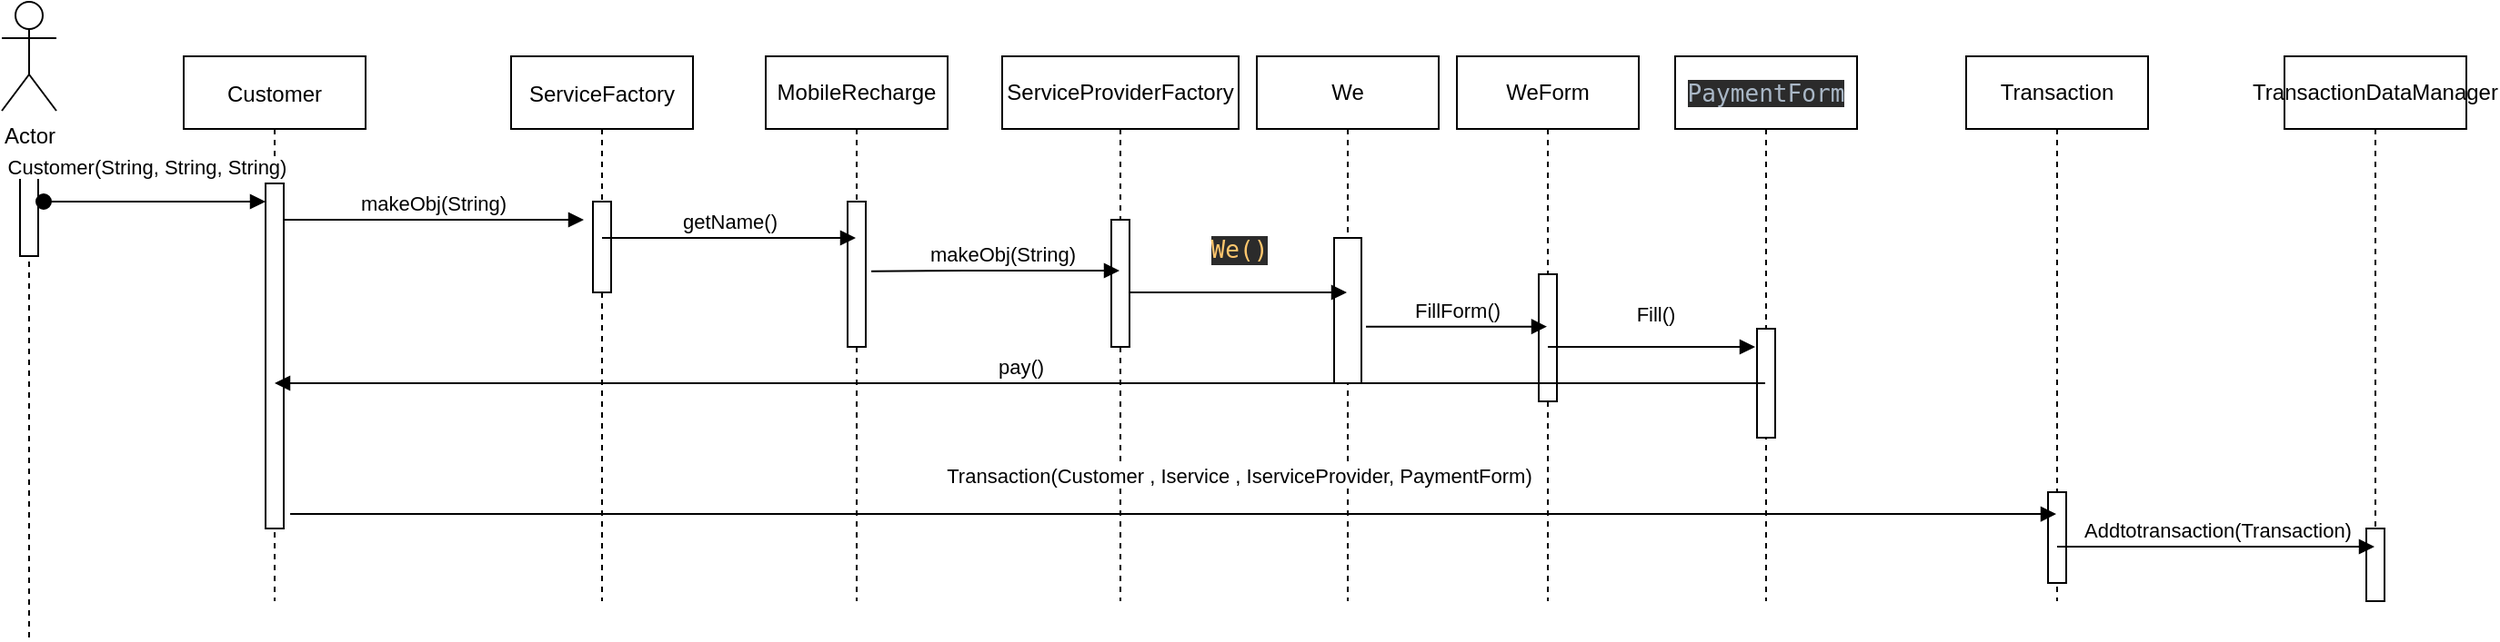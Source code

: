 <mxfile version="13.9.9" type="device"><diagram id="kgpKYQtTHZ0yAKxKKP6v" name="Page-1"><mxGraphModel dx="1285" dy="581" grid="1" gridSize="10" guides="1" tooltips="1" connect="1" arrows="1" fold="1" page="1" pageScale="1" pageWidth="850" pageHeight="1100" math="0" shadow="0"><root><mxCell id="0"/><mxCell id="1" parent="0"/><mxCell id="3nuBFxr9cyL0pnOWT2aG-1" value="Customer" style="shape=umlLifeline;perimeter=lifelinePerimeter;container=1;collapsible=0;recursiveResize=0;rounded=0;shadow=0;strokeWidth=1;" parent="1" vertex="1"><mxGeometry x="120" y="80" width="100" height="300" as="geometry"/></mxCell><mxCell id="3nuBFxr9cyL0pnOWT2aG-2" value="" style="points=[];perimeter=orthogonalPerimeter;rounded=0;shadow=0;strokeWidth=1;" parent="3nuBFxr9cyL0pnOWT2aG-1" vertex="1"><mxGeometry x="45" y="70" width="10" height="190" as="geometry"/></mxCell><mxCell id="3nuBFxr9cyL0pnOWT2aG-5" value="ServiceFactory" style="shape=umlLifeline;perimeter=lifelinePerimeter;container=1;collapsible=0;recursiveResize=0;rounded=0;shadow=0;strokeWidth=1;" parent="1" vertex="1"><mxGeometry x="300" y="80" width="100" height="300" as="geometry"/></mxCell><mxCell id="3nuBFxr9cyL0pnOWT2aG-6" value="" style="points=[];perimeter=orthogonalPerimeter;rounded=0;shadow=0;strokeWidth=1;" parent="3nuBFxr9cyL0pnOWT2aG-5" vertex="1"><mxGeometry x="45" y="80" width="10" height="50" as="geometry"/></mxCell><mxCell id="3nuBFxr9cyL0pnOWT2aG-8" value="makeObj(String)" style="verticalAlign=bottom;endArrow=block;shadow=0;strokeWidth=1;" parent="1" source="3nuBFxr9cyL0pnOWT2aG-2" edge="1"><mxGeometry relative="1" as="geometry"><mxPoint x="275" y="160" as="sourcePoint"/><mxPoint x="340" y="170" as="targetPoint"/><Array as="points"><mxPoint x="240" y="170"/></Array><mxPoint as="offset"/></mxGeometry></mxCell><mxCell id="lMZByvWwxEHfFOF-AOfm-1" value="Actor" style="shape=umlActor;verticalLabelPosition=bottom;verticalAlign=top;html=1;outlineConnect=0;" vertex="1" parent="1"><mxGeometry x="20" y="50" width="30" height="60" as="geometry"/></mxCell><mxCell id="lMZByvWwxEHfFOF-AOfm-3" value="" style="endArrow=none;dashed=1;html=1;" edge="1" parent="1" source="lMZByvWwxEHfFOF-AOfm-4"><mxGeometry width="50" height="50" relative="1" as="geometry"><mxPoint x="40" y="400" as="sourcePoint"/><mxPoint x="35" y="140" as="targetPoint"/></mxGeometry></mxCell><mxCell id="lMZByvWwxEHfFOF-AOfm-4" value="" style="html=1;points=[];perimeter=orthogonalPerimeter;" vertex="1" parent="1"><mxGeometry x="30" y="140" width="10" height="50" as="geometry"/></mxCell><mxCell id="lMZByvWwxEHfFOF-AOfm-5" value="" style="endArrow=none;dashed=1;html=1;" edge="1" parent="1" target="lMZByvWwxEHfFOF-AOfm-4"><mxGeometry width="50" height="50" relative="1" as="geometry"><mxPoint x="35" y="400" as="sourcePoint"/><mxPoint x="40" y="140" as="targetPoint"/><Array as="points"><mxPoint x="35" y="290"/></Array></mxGeometry></mxCell><mxCell id="3nuBFxr9cyL0pnOWT2aG-3" value="Customer(String, String, String)" style="verticalAlign=bottom;startArrow=oval;endArrow=block;startSize=8;shadow=0;strokeWidth=1;" parent="1" target="3nuBFxr9cyL0pnOWT2aG-2" edge="1"><mxGeometry x="-0.066" y="10" relative="1" as="geometry"><mxPoint x="43" y="160" as="sourcePoint"/><Array as="points"><mxPoint x="100" y="160"/></Array><mxPoint as="offset"/></mxGeometry></mxCell><mxCell id="lMZByvWwxEHfFOF-AOfm-7" value="MobileRecharge" style="shape=umlLifeline;perimeter=lifelinePerimeter;whiteSpace=wrap;html=1;container=1;collapsible=0;recursiveResize=0;outlineConnect=0;" vertex="1" parent="1"><mxGeometry x="440" y="80" width="100" height="300" as="geometry"/></mxCell><mxCell id="lMZByvWwxEHfFOF-AOfm-9" value="" style="html=1;points=[];perimeter=orthogonalPerimeter;" vertex="1" parent="lMZByvWwxEHfFOF-AOfm-7"><mxGeometry x="45" y="80" width="10" height="80" as="geometry"/></mxCell><mxCell id="lMZByvWwxEHfFOF-AOfm-8" value="getName()" style="html=1;verticalAlign=bottom;endArrow=block;" edge="1" parent="1"><mxGeometry width="80" relative="1" as="geometry"><mxPoint x="350" y="180" as="sourcePoint"/><mxPoint x="489.5" y="180" as="targetPoint"/><mxPoint as="offset"/></mxGeometry></mxCell><mxCell id="lMZByvWwxEHfFOF-AOfm-14" value="ServiceProviderFactory" style="shape=umlLifeline;perimeter=lifelinePerimeter;whiteSpace=wrap;html=1;container=1;collapsible=0;recursiveResize=0;outlineConnect=0;" vertex="1" parent="1"><mxGeometry x="570" y="80" width="130" height="300" as="geometry"/></mxCell><mxCell id="lMZByvWwxEHfFOF-AOfm-19" value="" style="html=1;points=[];perimeter=orthogonalPerimeter;" vertex="1" parent="lMZByvWwxEHfFOF-AOfm-14"><mxGeometry x="60" y="90" width="10" height="70" as="geometry"/></mxCell><mxCell id="lMZByvWwxEHfFOF-AOfm-17" value="makeObj(String)" style="html=1;verticalAlign=bottom;endArrow=block;exitX=1.303;exitY=0.479;exitDx=0;exitDy=0;exitPerimeter=0;" edge="1" parent="1" source="lMZByvWwxEHfFOF-AOfm-9" target="lMZByvWwxEHfFOF-AOfm-14"><mxGeometry x="0.055" width="80" relative="1" as="geometry"><mxPoint x="495" y="220" as="sourcePoint"/><mxPoint x="575" y="220" as="targetPoint"/><Array as="points"><mxPoint x="560" y="198"/></Array><mxPoint as="offset"/></mxGeometry></mxCell><mxCell id="lMZByvWwxEHfFOF-AOfm-20" value="We" style="shape=umlLifeline;perimeter=lifelinePerimeter;whiteSpace=wrap;html=1;container=1;collapsible=0;recursiveResize=0;outlineConnect=0;" vertex="1" parent="1"><mxGeometry x="710" y="80" width="100" height="300" as="geometry"/></mxCell><mxCell id="lMZByvWwxEHfFOF-AOfm-22" value="" style="html=1;points=[];perimeter=orthogonalPerimeter;" vertex="1" parent="lMZByvWwxEHfFOF-AOfm-20"><mxGeometry x="42.5" y="100" width="15" height="80" as="geometry"/></mxCell><mxCell id="lMZByvWwxEHfFOF-AOfm-21" value="&lt;div style=&quot;background-color: rgb(43 , 43 , 43) ; font-family: &amp;#34;jetbrains mono&amp;#34; , monospace ; font-size: 9.8pt&quot;&gt;&lt;pre&gt;&lt;font color=&quot;#ffc66d&quot;&gt;We()&lt;/font&gt;&lt;/pre&gt;&lt;/div&gt;" style="html=1;verticalAlign=bottom;endArrow=block;" edge="1" parent="1" target="lMZByvWwxEHfFOF-AOfm-20"><mxGeometry x="0.004" width="80" relative="1" as="geometry"><mxPoint x="640" y="210" as="sourcePoint"/><mxPoint x="720" y="210" as="targetPoint"/><mxPoint as="offset"/></mxGeometry></mxCell><mxCell id="lMZByvWwxEHfFOF-AOfm-29" value="WeForm" style="shape=umlLifeline;perimeter=lifelinePerimeter;whiteSpace=wrap;html=1;container=1;collapsible=0;recursiveResize=0;outlineConnect=0;" vertex="1" parent="1"><mxGeometry x="820" y="80" width="100" height="300" as="geometry"/></mxCell><mxCell id="lMZByvWwxEHfFOF-AOfm-34" value="" style="html=1;points=[];perimeter=orthogonalPerimeter;" vertex="1" parent="lMZByvWwxEHfFOF-AOfm-29"><mxGeometry x="45" y="120" width="10" height="70" as="geometry"/></mxCell><mxCell id="lMZByvWwxEHfFOF-AOfm-30" value="FillForm()" style="html=1;verticalAlign=bottom;endArrow=block;" edge="1" parent="1" target="lMZByvWwxEHfFOF-AOfm-29"><mxGeometry width="80" relative="1" as="geometry"><mxPoint x="770" y="228.82" as="sourcePoint"/><mxPoint x="850" y="228.82" as="targetPoint"/></mxGeometry></mxCell><mxCell id="lMZByvWwxEHfFOF-AOfm-31" value="&lt;div style=&quot;background-color: rgb(43 , 43 , 43)&quot;&gt;&lt;pre&gt;&lt;font color=&quot;#a9b7c6&quot;&gt;&lt;span style=&quot;font-size: 13.067px&quot;&gt;PaymentForm&lt;/span&gt;&lt;/font&gt;&lt;font color=&quot;#a9b7c6&quot; face=&quot;jetbrains mono, monospace&quot;&gt;&lt;span style=&quot;font-size: 9.8pt&quot;&gt;&lt;br&gt;&lt;/span&gt;&lt;/font&gt;&lt;/pre&gt;&lt;/div&gt;" style="shape=umlLifeline;perimeter=lifelinePerimeter;whiteSpace=wrap;html=1;container=1;collapsible=0;recursiveResize=0;outlineConnect=0;" vertex="1" parent="1"><mxGeometry x="940" y="80" width="100" height="300" as="geometry"/></mxCell><mxCell id="lMZByvWwxEHfFOF-AOfm-35" value="" style="html=1;points=[];perimeter=orthogonalPerimeter;" vertex="1" parent="lMZByvWwxEHfFOF-AOfm-31"><mxGeometry x="45" y="150" width="10" height="60" as="geometry"/></mxCell><mxCell id="lMZByvWwxEHfFOF-AOfm-32" value="Fill()" style="html=1;verticalAlign=bottom;endArrow=block;" edge="1" parent="1"><mxGeometry x="0.029" y="9" width="80" relative="1" as="geometry"><mxPoint x="870" y="240" as="sourcePoint"/><mxPoint x="984" y="240" as="targetPoint"/><mxPoint as="offset"/></mxGeometry></mxCell><mxCell id="lMZByvWwxEHfFOF-AOfm-37" value="pay()" style="html=1;verticalAlign=bottom;endArrow=block;" edge="1" parent="1" source="lMZByvWwxEHfFOF-AOfm-31" target="3nuBFxr9cyL0pnOWT2aG-1"><mxGeometry width="80" relative="1" as="geometry"><mxPoint x="690" y="220" as="sourcePoint"/><mxPoint x="770" y="220" as="targetPoint"/><Array as="points"><mxPoint x="750" y="260"/></Array></mxGeometry></mxCell><mxCell id="lMZByvWwxEHfFOF-AOfm-38" value="Transaction" style="shape=umlLifeline;perimeter=lifelinePerimeter;whiteSpace=wrap;html=1;container=1;collapsible=0;recursiveResize=0;outlineConnect=0;" vertex="1" parent="1"><mxGeometry x="1100" y="80" width="100" height="300" as="geometry"/></mxCell><mxCell id="lMZByvWwxEHfFOF-AOfm-39" value="" style="html=1;points=[];perimeter=orthogonalPerimeter;" vertex="1" parent="lMZByvWwxEHfFOF-AOfm-38"><mxGeometry x="45" y="240" width="10" height="50" as="geometry"/></mxCell><mxCell id="lMZByvWwxEHfFOF-AOfm-40" value="Transaction(Customer , Iservice , IserviceProvider, PaymentForm)" style="html=1;verticalAlign=bottom;endArrow=block;exitX=1.353;exitY=0.958;exitDx=0;exitDy=0;exitPerimeter=0;" edge="1" parent="1" source="3nuBFxr9cyL0pnOWT2aG-2" target="lMZByvWwxEHfFOF-AOfm-38"><mxGeometry x="0.074" y="12" width="80" relative="1" as="geometry"><mxPoint x="240" y="340" as="sourcePoint"/><mxPoint x="770" y="220" as="targetPoint"/><mxPoint as="offset"/></mxGeometry></mxCell><mxCell id="lMZByvWwxEHfFOF-AOfm-44" value="TransactionDataManager" style="shape=umlLifeline;perimeter=lifelinePerimeter;whiteSpace=wrap;html=1;container=1;collapsible=0;recursiveResize=0;outlineConnect=0;" vertex="1" parent="1"><mxGeometry x="1275" y="80" width="100" height="300" as="geometry"/></mxCell><mxCell id="lMZByvWwxEHfFOF-AOfm-46" value="" style="html=1;points=[];perimeter=orthogonalPerimeter;" vertex="1" parent="lMZByvWwxEHfFOF-AOfm-44"><mxGeometry x="45" y="260" width="10" height="40" as="geometry"/></mxCell><mxCell id="lMZByvWwxEHfFOF-AOfm-45" value="Addtotransaction(Transaction)" style="html=1;verticalAlign=bottom;endArrow=block;" edge="1" parent="1" source="lMZByvWwxEHfFOF-AOfm-38" target="lMZByvWwxEHfFOF-AOfm-44"><mxGeometry width="80" relative="1" as="geometry"><mxPoint x="1180" y="340" as="sourcePoint"/><mxPoint x="1250" y="220" as="targetPoint"/><Array as="points"><mxPoint x="1220" y="350"/></Array></mxGeometry></mxCell></root></mxGraphModel></diagram></mxfile>